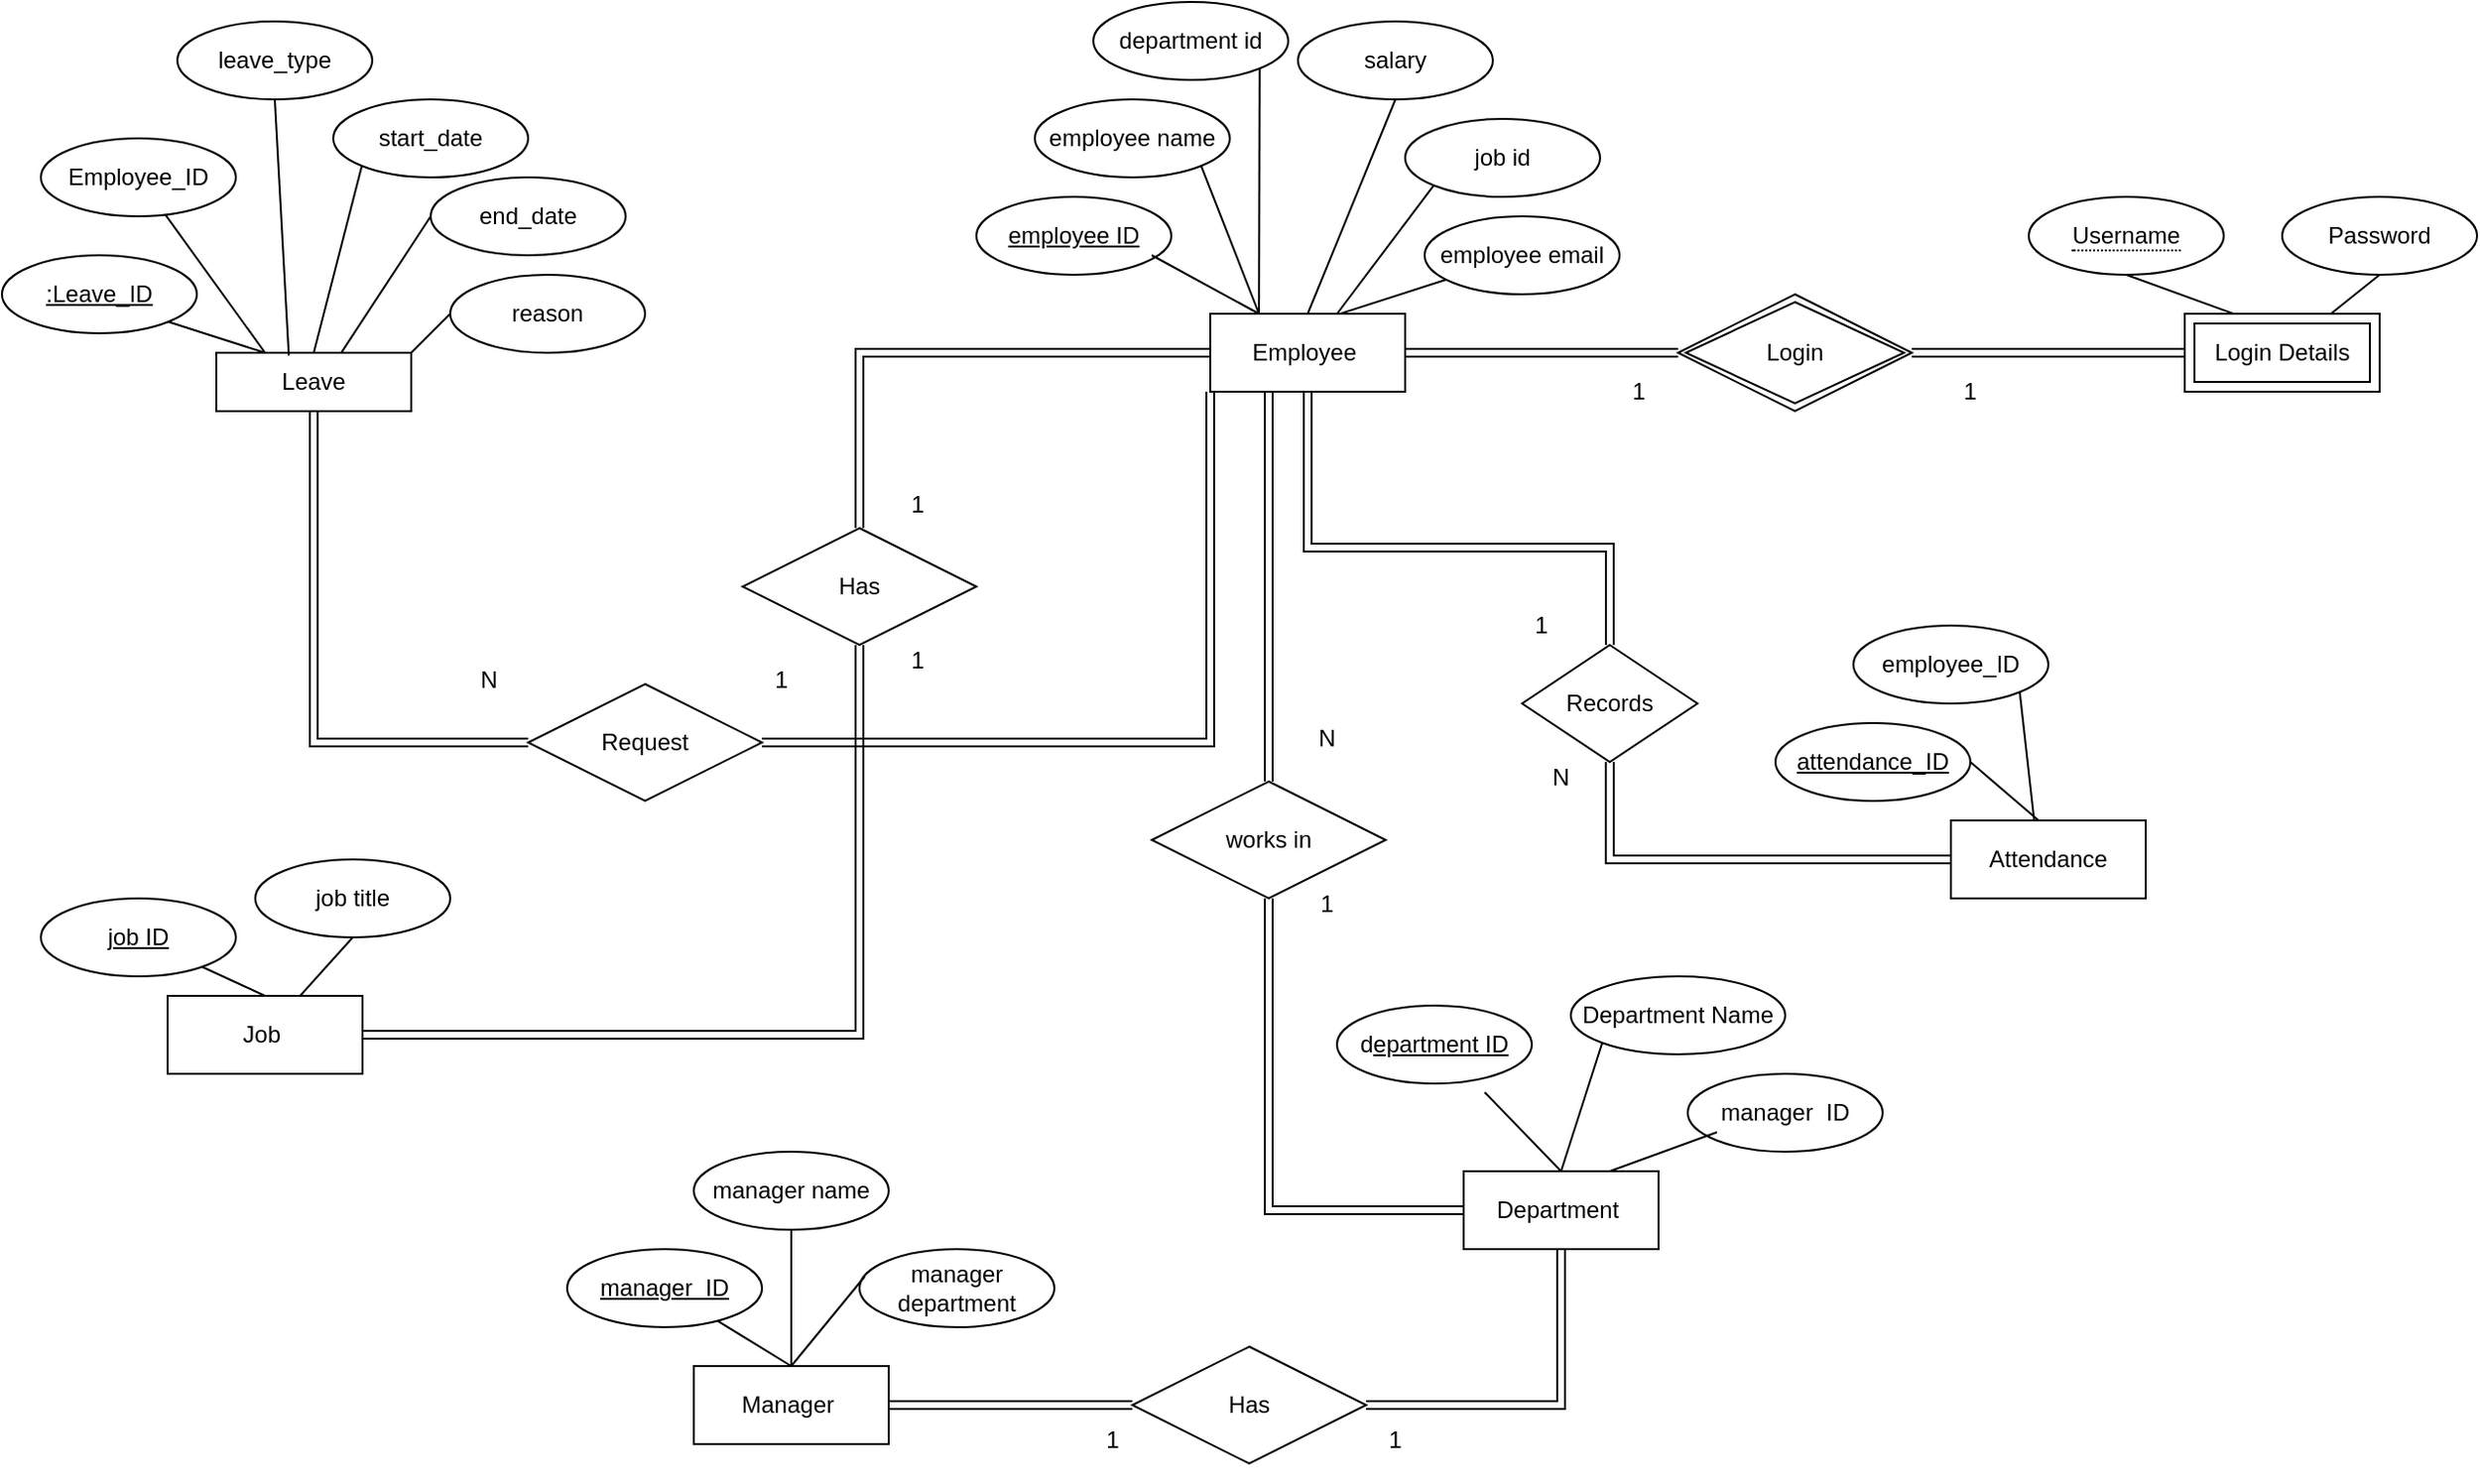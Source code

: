 <mxfile version="22.1.5" type="device">
  <diagram name="Page-1" id="sEYugpfBCGp_AZUjbzws">
    <mxGraphModel dx="2048" dy="2038" grid="1" gridSize="10" guides="1" tooltips="1" connect="1" arrows="1" fold="1" page="1" pageScale="1" pageWidth="850" pageHeight="1100" math="0" shadow="0">
      <root>
        <mxCell id="0" />
        <mxCell id="1" parent="0" />
        <mxCell id="8CpBQVgdeGT6YSg92gqI-2" value="Employee&amp;nbsp;" style="whiteSpace=wrap;html=1;align=center;" parent="1" vertex="1">
          <mxGeometry x="310" y="120" width="100" height="40" as="geometry" />
        </mxCell>
        <mxCell id="8CpBQVgdeGT6YSg92gqI-7" value="Job&amp;nbsp;" style="whiteSpace=wrap;html=1;align=center;" parent="1" vertex="1">
          <mxGeometry x="-225" y="470" width="100" height="40" as="geometry" />
        </mxCell>
        <mxCell id="8CpBQVgdeGT6YSg92gqI-10" value="&lt;u&gt;employee ID&lt;/u&gt;" style="ellipse;whiteSpace=wrap;html=1;align=center;" parent="1" vertex="1">
          <mxGeometry x="190" y="60" width="100" height="40" as="geometry" />
        </mxCell>
        <mxCell id="8CpBQVgdeGT6YSg92gqI-11" value="" style="endArrow=none;html=1;rounded=0;entryX=0.25;entryY=0;entryDx=0;entryDy=0;" parent="1" target="8CpBQVgdeGT6YSg92gqI-2" edge="1">
          <mxGeometry relative="1" as="geometry">
            <mxPoint x="280" y="90" as="sourcePoint" />
            <mxPoint x="360" y="210" as="targetPoint" />
          </mxGeometry>
        </mxCell>
        <mxCell id="8CpBQVgdeGT6YSg92gqI-15" value="job id" style="ellipse;whiteSpace=wrap;html=1;align=center;" parent="1" vertex="1">
          <mxGeometry x="410" y="20" width="100" height="40" as="geometry" />
        </mxCell>
        <mxCell id="8CpBQVgdeGT6YSg92gqI-16" value="employee email" style="ellipse;whiteSpace=wrap;html=1;align=center;" parent="1" vertex="1">
          <mxGeometry x="420" y="70" width="100" height="40" as="geometry" />
        </mxCell>
        <mxCell id="8CpBQVgdeGT6YSg92gqI-17" value="department id" style="ellipse;whiteSpace=wrap;html=1;align=center;" parent="1" vertex="1">
          <mxGeometry x="250" y="-40" width="100" height="40" as="geometry" />
        </mxCell>
        <mxCell id="8CpBQVgdeGT6YSg92gqI-18" value="employee name" style="ellipse;whiteSpace=wrap;html=1;align=center;" parent="1" vertex="1">
          <mxGeometry x="220" y="10" width="100" height="40" as="geometry" />
        </mxCell>
        <mxCell id="8CpBQVgdeGT6YSg92gqI-19" value="" style="endArrow=none;html=1;rounded=0;exitX=0.664;exitY=0.002;exitDx=0;exitDy=0;exitPerimeter=0;" parent="1" source="8CpBQVgdeGT6YSg92gqI-2" target="8CpBQVgdeGT6YSg92gqI-16" edge="1">
          <mxGeometry relative="1" as="geometry">
            <mxPoint x="300" y="100" as="sourcePoint" />
            <mxPoint x="460" y="100" as="targetPoint" />
          </mxGeometry>
        </mxCell>
        <mxCell id="8CpBQVgdeGT6YSg92gqI-22" value="" style="endArrow=none;html=1;rounded=0;entryX=1;entryY=1;entryDx=0;entryDy=0;exitX=0.25;exitY=0;exitDx=0;exitDy=0;" parent="1" source="8CpBQVgdeGT6YSg92gqI-2" target="8CpBQVgdeGT6YSg92gqI-17" edge="1">
          <mxGeometry relative="1" as="geometry">
            <mxPoint x="300" y="210" as="sourcePoint" />
            <mxPoint x="460" y="210" as="targetPoint" />
          </mxGeometry>
        </mxCell>
        <mxCell id="8CpBQVgdeGT6YSg92gqI-24" value="" style="endArrow=none;html=1;rounded=0;entryX=1;entryY=1;entryDx=0;entryDy=0;exitX=0.25;exitY=0;exitDx=0;exitDy=0;" parent="1" source="8CpBQVgdeGT6YSg92gqI-2" target="8CpBQVgdeGT6YSg92gqI-18" edge="1">
          <mxGeometry relative="1" as="geometry">
            <mxPoint x="330" y="130" as="sourcePoint" />
            <mxPoint x="460" y="210" as="targetPoint" />
          </mxGeometry>
        </mxCell>
        <mxCell id="8CpBQVgdeGT6YSg92gqI-25" value="&lt;u&gt;job ID&lt;/u&gt;" style="ellipse;whiteSpace=wrap;html=1;align=center;" parent="1" vertex="1">
          <mxGeometry x="-290" y="420" width="100" height="40" as="geometry" />
        </mxCell>
        <mxCell id="8CpBQVgdeGT6YSg92gqI-26" value="job title" style="ellipse;whiteSpace=wrap;html=1;align=center;" parent="1" vertex="1">
          <mxGeometry x="-180" y="400" width="100" height="40" as="geometry" />
        </mxCell>
        <mxCell id="8CpBQVgdeGT6YSg92gqI-32" value="" style="endArrow=none;html=1;rounded=0;entryX=0;entryY=1;entryDx=0;entryDy=0;" parent="1" source="8CpBQVgdeGT6YSg92gqI-2" target="8CpBQVgdeGT6YSg92gqI-15" edge="1">
          <mxGeometry relative="1" as="geometry">
            <mxPoint x="350" y="260" as="sourcePoint" />
            <mxPoint x="510" y="260" as="targetPoint" />
          </mxGeometry>
        </mxCell>
        <mxCell id="8CpBQVgdeGT6YSg92gqI-33" value="Leave" style="whiteSpace=wrap;html=1;align=center;" parent="1" vertex="1">
          <mxGeometry x="-200" y="140" width="100" height="30" as="geometry" />
        </mxCell>
        <mxCell id="8CpBQVgdeGT6YSg92gqI-34" value="&lt;div&gt;&lt;u&gt;:Leave_ID&lt;/u&gt;&lt;/div&gt;" style="ellipse;whiteSpace=wrap;html=1;align=center;" parent="1" vertex="1">
          <mxGeometry x="-310" y="90" width="100" height="40" as="geometry" />
        </mxCell>
        <mxCell id="8CpBQVgdeGT6YSg92gqI-35" value="" style="endArrow=none;html=1;rounded=0;exitX=1;exitY=1;exitDx=0;exitDy=0;entryX=0.25;entryY=0;entryDx=0;entryDy=0;" parent="1" source="8CpBQVgdeGT6YSg92gqI-34" target="8CpBQVgdeGT6YSg92gqI-33" edge="1">
          <mxGeometry relative="1" as="geometry">
            <mxPoint x="-250" y="120" as="sourcePoint" />
            <mxPoint x="-80" y="190" as="targetPoint" />
          </mxGeometry>
        </mxCell>
        <mxCell id="8CpBQVgdeGT6YSg92gqI-36" value="end_date" style="ellipse;whiteSpace=wrap;html=1;align=center;" parent="1" vertex="1">
          <mxGeometry x="-90" y="50" width="100" height="40" as="geometry" />
        </mxCell>
        <mxCell id="8CpBQVgdeGT6YSg92gqI-39" value="leave_type" style="ellipse;whiteSpace=wrap;html=1;align=center;" parent="1" vertex="1">
          <mxGeometry x="-220" y="-30" width="100" height="40" as="geometry" />
        </mxCell>
        <mxCell id="8CpBQVgdeGT6YSg92gqI-40" value="Employee_ID" style="ellipse;whiteSpace=wrap;html=1;align=center;" parent="1" vertex="1">
          <mxGeometry x="-290" y="30" width="100" height="40" as="geometry" />
        </mxCell>
        <mxCell id="8CpBQVgdeGT6YSg92gqI-42" value="" style="endArrow=none;html=1;rounded=0;entryX=0.5;entryY=1;entryDx=0;entryDy=0;exitX=0.372;exitY=0.048;exitDx=0;exitDy=0;exitPerimeter=0;" parent="1" source="8CpBQVgdeGT6YSg92gqI-33" target="8CpBQVgdeGT6YSg92gqI-39" edge="1">
          <mxGeometry relative="1" as="geometry">
            <mxPoint x="-170" y="130" as="sourcePoint" />
            <mxPoint x="20" y="190" as="targetPoint" />
          </mxGeometry>
        </mxCell>
        <mxCell id="8CpBQVgdeGT6YSg92gqI-43" value="" style="endArrow=none;html=1;rounded=0;entryX=0;entryY=0.5;entryDx=0;entryDy=0;exitX=0.639;exitY=0.011;exitDx=0;exitDy=0;exitPerimeter=0;" parent="1" source="8CpBQVgdeGT6YSg92gqI-33" target="8CpBQVgdeGT6YSg92gqI-36" edge="1">
          <mxGeometry relative="1" as="geometry">
            <mxPoint x="-130" y="130" as="sourcePoint" />
            <mxPoint x="-97.4" y="17.6" as="targetPoint" />
          </mxGeometry>
        </mxCell>
        <mxCell id="8CpBQVgdeGT6YSg92gqI-44" value="" style="endArrow=none;html=1;rounded=0;exitX=0.25;exitY=0;exitDx=0;exitDy=0;" parent="1" source="8CpBQVgdeGT6YSg92gqI-33" target="8CpBQVgdeGT6YSg92gqI-40" edge="1">
          <mxGeometry relative="1" as="geometry">
            <mxPoint x="-110" y="110" as="sourcePoint" />
            <mxPoint x="-214.645" y="64.142" as="targetPoint" />
          </mxGeometry>
        </mxCell>
        <mxCell id="8CpBQVgdeGT6YSg92gqI-48" value="" style="endArrow=none;html=1;rounded=0;exitX=0.5;exitY=1;exitDx=0;exitDy=0;" parent="1" source="8CpBQVgdeGT6YSg92gqI-26" target="8CpBQVgdeGT6YSg92gqI-7" edge="1">
          <mxGeometry relative="1" as="geometry">
            <mxPoint x="-140" y="390" as="sourcePoint" />
            <mxPoint x="20" y="390" as="targetPoint" />
          </mxGeometry>
        </mxCell>
        <mxCell id="8CpBQVgdeGT6YSg92gqI-53" value="" style="endArrow=none;html=1;rounded=0;entryX=0.5;entryY=0;entryDx=0;entryDy=0;" parent="1" source="8CpBQVgdeGT6YSg92gqI-25" target="8CpBQVgdeGT6YSg92gqI-7" edge="1">
          <mxGeometry relative="1" as="geometry">
            <mxPoint x="-250" y="450" as="sourcePoint" />
            <mxPoint x="-90" y="450" as="targetPoint" />
          </mxGeometry>
        </mxCell>
        <mxCell id="8CpBQVgdeGT6YSg92gqI-56" value="Department&amp;nbsp;" style="whiteSpace=wrap;html=1;align=center;" parent="1" vertex="1">
          <mxGeometry x="440" y="560" width="100" height="40" as="geometry" />
        </mxCell>
        <mxCell id="8CpBQVgdeGT6YSg92gqI-58" value="d&lt;u&gt;epartment ID&lt;/u&gt;" style="ellipse;whiteSpace=wrap;html=1;align=center;" parent="1" vertex="1">
          <mxGeometry x="375" y="475" width="100" height="40" as="geometry" />
        </mxCell>
        <mxCell id="8CpBQVgdeGT6YSg92gqI-60" value="Department Name" style="ellipse;whiteSpace=wrap;html=1;align=center;" parent="1" vertex="1">
          <mxGeometry x="495" y="460" width="110" height="40" as="geometry" />
        </mxCell>
        <mxCell id="8CpBQVgdeGT6YSg92gqI-61" value="" style="endArrow=none;html=1;rounded=0;exitX=0;exitY=1;exitDx=0;exitDy=0;entryX=0.5;entryY=0;entryDx=0;entryDy=0;" parent="1" source="8CpBQVgdeGT6YSg92gqI-60" target="8CpBQVgdeGT6YSg92gqI-56" edge="1">
          <mxGeometry relative="1" as="geometry">
            <mxPoint x="535" y="510" as="sourcePoint" />
            <mxPoint x="615" y="250" as="targetPoint" />
          </mxGeometry>
        </mxCell>
        <mxCell id="8CpBQVgdeGT6YSg92gqI-63" value="" style="endArrow=none;html=1;rounded=0;entryX=0.5;entryY=0;entryDx=0;entryDy=0;exitX=0.758;exitY=1.112;exitDx=0;exitDy=0;exitPerimeter=0;" parent="1" source="8CpBQVgdeGT6YSg92gqI-58" target="8CpBQVgdeGT6YSg92gqI-56" edge="1">
          <mxGeometry relative="1" as="geometry">
            <mxPoint x="465.0" y="526.0" as="sourcePoint" />
            <mxPoint x="595" y="530" as="targetPoint" />
          </mxGeometry>
        </mxCell>
        <mxCell id="8CpBQVgdeGT6YSg92gqI-74" value="Attendance" style="whiteSpace=wrap;html=1;align=center;" parent="1" vertex="1">
          <mxGeometry x="690" y="380" width="100" height="40" as="geometry" />
        </mxCell>
        <mxCell id="8CpBQVgdeGT6YSg92gqI-76" value="&lt;u&gt;attendance_ID&lt;/u&gt;" style="ellipse;whiteSpace=wrap;html=1;align=center;" parent="1" vertex="1">
          <mxGeometry x="600" y="330" width="100" height="40" as="geometry" />
        </mxCell>
        <mxCell id="8CpBQVgdeGT6YSg92gqI-77" value="employee_ID" style="ellipse;whiteSpace=wrap;html=1;align=center;" parent="1" vertex="1">
          <mxGeometry x="640" y="280" width="100" height="40" as="geometry" />
        </mxCell>
        <mxCell id="8CpBQVgdeGT6YSg92gqI-80" value="" style="endArrow=none;html=1;rounded=0;exitX=1;exitY=1;exitDx=0;exitDy=0;" parent="1" source="8CpBQVgdeGT6YSg92gqI-77" edge="1">
          <mxGeometry relative="1" as="geometry">
            <mxPoint x="770" y="300" as="sourcePoint" />
            <mxPoint x="732.753" y="380" as="targetPoint" />
          </mxGeometry>
        </mxCell>
        <mxCell id="8CpBQVgdeGT6YSg92gqI-81" value="" style="endArrow=none;html=1;rounded=0;entryX=0.5;entryY=0;entryDx=0;entryDy=0;exitX=1;exitY=0.5;exitDx=0;exitDy=0;" parent="1" source="8CpBQVgdeGT6YSg92gqI-76" edge="1">
          <mxGeometry relative="1" as="geometry">
            <mxPoint x="702.747" y="365.114" as="sourcePoint" />
            <mxPoint x="735" y="380" as="targetPoint" />
          </mxGeometry>
        </mxCell>
        <mxCell id="8CpBQVgdeGT6YSg92gqI-85" value="Manager&amp;nbsp;" style="whiteSpace=wrap;html=1;align=center;" parent="1" vertex="1">
          <mxGeometry x="45" y="660" width="100" height="40" as="geometry" />
        </mxCell>
        <mxCell id="8CpBQVgdeGT6YSg92gqI-86" value="&lt;u&gt;manager&amp;nbsp; ID&lt;/u&gt;" style="ellipse;whiteSpace=wrap;html=1;align=center;" parent="1" vertex="1">
          <mxGeometry x="-20" y="600" width="100" height="40" as="geometry" />
        </mxCell>
        <mxCell id="8CpBQVgdeGT6YSg92gqI-87" value="manager department" style="ellipse;whiteSpace=wrap;html=1;align=center;" parent="1" vertex="1">
          <mxGeometry x="130" y="600" width="100" height="40" as="geometry" />
        </mxCell>
        <mxCell id="8CpBQVgdeGT6YSg92gqI-88" value="" style="endArrow=none;html=1;rounded=0;exitX=0.027;exitY=0.35;exitDx=0;exitDy=0;exitPerimeter=0;entryX=0.5;entryY=0;entryDx=0;entryDy=0;" parent="1" source="8CpBQVgdeGT6YSg92gqI-87" target="8CpBQVgdeGT6YSg92gqI-85" edge="1">
          <mxGeometry relative="1" as="geometry">
            <mxPoint x="120" y="610" as="sourcePoint" />
            <mxPoint x="200" y="350" as="targetPoint" />
          </mxGeometry>
        </mxCell>
        <mxCell id="8CpBQVgdeGT6YSg92gqI-89" value="" style="endArrow=none;html=1;rounded=0;entryX=0.5;entryY=0;entryDx=0;entryDy=0;" parent="1" source="8CpBQVgdeGT6YSg92gqI-86" target="8CpBQVgdeGT6YSg92gqI-85" edge="1">
          <mxGeometry relative="1" as="geometry">
            <mxPoint x="20" y="630" as="sourcePoint" />
            <mxPoint x="180" y="630" as="targetPoint" />
          </mxGeometry>
        </mxCell>
        <mxCell id="8CpBQVgdeGT6YSg92gqI-90" value="manager name" style="ellipse;whiteSpace=wrap;html=1;align=center;" parent="1" vertex="1">
          <mxGeometry x="45" y="550" width="100" height="40" as="geometry" />
        </mxCell>
        <mxCell id="8CpBQVgdeGT6YSg92gqI-91" value="" style="endArrow=none;html=1;rounded=0;exitX=0.5;exitY=1;exitDx=0;exitDy=0;" parent="1" source="8CpBQVgdeGT6YSg92gqI-90" target="8CpBQVgdeGT6YSg92gqI-85" edge="1">
          <mxGeometry relative="1" as="geometry">
            <mxPoint y="650" as="sourcePoint" />
            <mxPoint x="160" y="650" as="targetPoint" />
          </mxGeometry>
        </mxCell>
        <mxCell id="8CpBQVgdeGT6YSg92gqI-118" style="edgeStyle=orthogonalEdgeStyle;rounded=0;orthogonalLoop=1;jettySize=auto;html=1;entryX=1;entryY=1;entryDx=0;entryDy=0;" parent="1" target="8CpBQVgdeGT6YSg92gqI-2" edge="1">
          <mxGeometry relative="1" as="geometry">
            <mxPoint x="410" y="160" as="sourcePoint" />
          </mxGeometry>
        </mxCell>
        <mxCell id="8CpBQVgdeGT6YSg92gqI-126" value="works in" style="shape=rhombus;perimeter=rhombusPerimeter;whiteSpace=wrap;html=1;align=center;" parent="1" vertex="1">
          <mxGeometry x="280" y="360" width="120" height="60" as="geometry" />
        </mxCell>
        <mxCell id="_dLto8AkK9XteF-ZZWOW-3" value="Request" style="shape=rhombus;perimeter=rhombusPerimeter;whiteSpace=wrap;html=1;align=center;" parent="1" vertex="1">
          <mxGeometry x="-40" y="310" width="120" height="60" as="geometry" />
        </mxCell>
        <mxCell id="UBX747-r-LcvA80OT4Fp-1" value="salary" style="ellipse;whiteSpace=wrap;html=1;align=center;" parent="1" vertex="1">
          <mxGeometry x="355" y="-30" width="100" height="40" as="geometry" />
        </mxCell>
        <mxCell id="UBX747-r-LcvA80OT4Fp-3" value="" style="endArrow=none;html=1;rounded=0;entryX=0.5;entryY=1;entryDx=0;entryDy=0;exitX=0.5;exitY=0;exitDx=0;exitDy=0;" parent="1" source="8CpBQVgdeGT6YSg92gqI-2" target="UBX747-r-LcvA80OT4Fp-1" edge="1">
          <mxGeometry relative="1" as="geometry">
            <mxPoint x="350" y="90" as="sourcePoint" />
            <mxPoint x="370" y="-24" as="targetPoint" />
          </mxGeometry>
        </mxCell>
        <mxCell id="UBX747-r-LcvA80OT4Fp-4" value="start_date" style="ellipse;whiteSpace=wrap;html=1;align=center;" parent="1" vertex="1">
          <mxGeometry x="-140" y="10" width="100" height="40" as="geometry" />
        </mxCell>
        <mxCell id="UBX747-r-LcvA80OT4Fp-5" value="" style="endArrow=none;html=1;rounded=0;exitX=0.5;exitY=0;exitDx=0;exitDy=0;entryX=0;entryY=1;entryDx=0;entryDy=0;" parent="1" source="8CpBQVgdeGT6YSg92gqI-33" target="UBX747-r-LcvA80OT4Fp-4" edge="1">
          <mxGeometry relative="1" as="geometry">
            <mxPoint x="-150.59" y="60" as="sourcePoint" />
            <mxPoint x="-150" y="-50" as="targetPoint" />
          </mxGeometry>
        </mxCell>
        <mxCell id="UBX747-r-LcvA80OT4Fp-13" value="&lt;div&gt;1&lt;/div&gt;&lt;div&gt;&lt;br&gt;&lt;/div&gt;" style="text;html=1;strokeColor=none;fillColor=none;align=center;verticalAlign=middle;whiteSpace=wrap;rounded=0;" parent="1" vertex="1">
          <mxGeometry x="130" y="220" width="60" height="10" as="geometry" />
        </mxCell>
        <mxCell id="UBX747-r-LcvA80OT4Fp-14" value="Has" style="shape=rhombus;perimeter=rhombusPerimeter;whiteSpace=wrap;html=1;align=center;" parent="1" vertex="1">
          <mxGeometry x="70" y="230" width="120" height="60" as="geometry" />
        </mxCell>
        <mxCell id="UBX747-r-LcvA80OT4Fp-15" value="" style="shape=link;html=1;rounded=0;entryX=0;entryY=0.5;entryDx=0;entryDy=0;exitX=0.5;exitY=0;exitDx=0;exitDy=0;" parent="1" source="UBX747-r-LcvA80OT4Fp-14" target="8CpBQVgdeGT6YSg92gqI-2" edge="1">
          <mxGeometry width="100" relative="1" as="geometry">
            <mxPoint x="130" y="140" as="sourcePoint" />
            <mxPoint x="220" y="144.41" as="targetPoint" />
            <Array as="points">
              <mxPoint x="130" y="140" />
            </Array>
          </mxGeometry>
        </mxCell>
        <mxCell id="UBX747-r-LcvA80OT4Fp-16" value="" style="shape=link;html=1;rounded=0;exitX=1;exitY=0.5;exitDx=0;exitDy=0;entryX=0.5;entryY=1;entryDx=0;entryDy=0;" parent="1" source="8CpBQVgdeGT6YSg92gqI-7" target="UBX747-r-LcvA80OT4Fp-14" edge="1">
          <mxGeometry width="100" relative="1" as="geometry">
            <mxPoint x="-110" y="488.82" as="sourcePoint" />
            <mxPoint x="-10" y="488.82" as="targetPoint" />
            <Array as="points">
              <mxPoint x="130" y="490" />
            </Array>
          </mxGeometry>
        </mxCell>
        <mxCell id="UBX747-r-LcvA80OT4Fp-18" value="&lt;div&gt;1&lt;/div&gt;&lt;div&gt;&lt;br&gt;&lt;/div&gt;" style="text;html=1;strokeColor=none;fillColor=none;align=center;verticalAlign=middle;whiteSpace=wrap;rounded=0;" parent="1" vertex="1">
          <mxGeometry x="130" y="300" width="60" height="10" as="geometry" />
        </mxCell>
        <mxCell id="UBX747-r-LcvA80OT4Fp-19" value="" style="shape=link;html=1;rounded=0;entryX=0.5;entryY=0;entryDx=0;entryDy=0;exitX=0.5;exitY=1;exitDx=0;exitDy=0;" parent="1" source="8CpBQVgdeGT6YSg92gqI-2" target="UBX747-r-LcvA80OT4Fp-35" edge="1">
          <mxGeometry width="100" relative="1" as="geometry">
            <mxPoint x="360" y="300" as="sourcePoint" />
            <mxPoint x="460" y="300" as="targetPoint" />
            <Array as="points">
              <mxPoint x="360" y="240" />
              <mxPoint x="515" y="240" />
            </Array>
          </mxGeometry>
        </mxCell>
        <mxCell id="UBX747-r-LcvA80OT4Fp-25" value="" style="shape=link;html=1;rounded=0;width=4.118;entryX=0.5;entryY=1;entryDx=0;entryDy=0;exitX=0;exitY=0.5;exitDx=0;exitDy=0;" parent="1" source="8CpBQVgdeGT6YSg92gqI-74" target="UBX747-r-LcvA80OT4Fp-35" edge="1">
          <mxGeometry width="100" relative="1" as="geometry">
            <mxPoint x="650" y="550" as="sourcePoint" />
            <mxPoint x="640" y="689.41" as="targetPoint" />
            <Array as="points">
              <mxPoint x="515" y="400" />
            </Array>
          </mxGeometry>
        </mxCell>
        <mxCell id="UBX747-r-LcvA80OT4Fp-30" value="" style="html=1;rounded=0;exitX=0.5;exitY=0;exitDx=0;exitDy=0;strokeColor=default;shadow=0;strokeWidth=1;endArrow=none;endFill=0;shape=link;" parent="1" source="8CpBQVgdeGT6YSg92gqI-126" edge="1">
          <mxGeometry width="100" relative="1" as="geometry">
            <mxPoint x="80" y="590" as="sourcePoint" />
            <mxPoint x="340" y="160" as="targetPoint" />
            <Array as="points" />
          </mxGeometry>
        </mxCell>
        <mxCell id="UBX747-r-LcvA80OT4Fp-31" value="N&lt;div&gt;&lt;br&gt;&lt;/div&gt;" style="text;html=1;strokeColor=none;fillColor=none;align=center;verticalAlign=middle;whiteSpace=wrap;rounded=0;" parent="1" vertex="1">
          <mxGeometry x="350" y="330" width="40" height="30" as="geometry" />
        </mxCell>
        <mxCell id="UBX747-r-LcvA80OT4Fp-32" value="" style="shape=link;html=1;rounded=0;entryX=0;entryY=0.5;entryDx=0;entryDy=0;exitX=0.5;exitY=1;exitDx=0;exitDy=0;" parent="1" source="8CpBQVgdeGT6YSg92gqI-33" target="_dLto8AkK9XteF-ZZWOW-3" edge="1">
          <mxGeometry width="100" relative="1" as="geometry">
            <mxPoint x="-150" y="319.41" as="sourcePoint" />
            <mxPoint x="-50" y="319.41" as="targetPoint" />
            <Array as="points">
              <mxPoint x="-150" y="340" />
            </Array>
          </mxGeometry>
        </mxCell>
        <mxCell id="UBX747-r-LcvA80OT4Fp-33" value="N&lt;div&gt;&lt;br&gt;&lt;/div&gt;" style="text;html=1;strokeColor=none;fillColor=none;align=center;verticalAlign=middle;whiteSpace=wrap;rounded=0;" parent="1" vertex="1">
          <mxGeometry x="-80" y="310" width="40" height="10" as="geometry" />
        </mxCell>
        <mxCell id="UBX747-r-LcvA80OT4Fp-35" value="Records" style="shape=rhombus;perimeter=rhombusPerimeter;whiteSpace=wrap;html=1;align=center;" parent="1" vertex="1">
          <mxGeometry x="470" y="290" width="90" height="60" as="geometry" />
        </mxCell>
        <mxCell id="RsNDmuE6RZyaPZhk6_rx-1" value="&lt;div&gt;Login Details &lt;br&gt;&lt;/div&gt;" style="shape=ext;margin=3;double=1;whiteSpace=wrap;html=1;align=center;" parent="1" vertex="1">
          <mxGeometry x="810" y="120" width="100" height="40" as="geometry" />
        </mxCell>
        <mxCell id="RsNDmuE6RZyaPZhk6_rx-2" value="Login" style="shape=rhombus;double=1;perimeter=rhombusPerimeter;whiteSpace=wrap;html=1;align=center;" parent="1" vertex="1">
          <mxGeometry x="550" y="110" width="120" height="60" as="geometry" />
        </mxCell>
        <mxCell id="RsNDmuE6RZyaPZhk6_rx-3" value="" style="shape=link;html=1;rounded=0;entryX=0;entryY=0.5;entryDx=0;entryDy=0;exitX=1;exitY=0.5;exitDx=0;exitDy=0;" parent="1" source="8CpBQVgdeGT6YSg92gqI-2" target="RsNDmuE6RZyaPZhk6_rx-2" edge="1">
          <mxGeometry width="100" relative="1" as="geometry">
            <mxPoint x="420" y="140" as="sourcePoint" />
            <mxPoint x="520" y="140" as="targetPoint" />
          </mxGeometry>
        </mxCell>
        <mxCell id="RsNDmuE6RZyaPZhk6_rx-4" value="1" style="text;html=1;strokeColor=none;fillColor=none;align=center;verticalAlign=middle;whiteSpace=wrap;rounded=0;" parent="1" vertex="1">
          <mxGeometry x="510" y="150" width="40" height="20" as="geometry" />
        </mxCell>
        <mxCell id="RsNDmuE6RZyaPZhk6_rx-5" value="" style="shape=link;html=1;rounded=0;entryX=0;entryY=0.5;entryDx=0;entryDy=0;exitX=1;exitY=0.5;exitDx=0;exitDy=0;" parent="1" source="RsNDmuE6RZyaPZhk6_rx-2" target="RsNDmuE6RZyaPZhk6_rx-1" edge="1">
          <mxGeometry width="100" relative="1" as="geometry">
            <mxPoint x="690" y="140" as="sourcePoint" />
            <mxPoint x="790" y="140" as="targetPoint" />
          </mxGeometry>
        </mxCell>
        <mxCell id="RsNDmuE6RZyaPZhk6_rx-6" value="1" style="text;html=1;strokeColor=none;fillColor=none;align=center;verticalAlign=middle;whiteSpace=wrap;rounded=0;" parent="1" vertex="1">
          <mxGeometry x="680" y="150" width="40" height="20" as="geometry" />
        </mxCell>
        <mxCell id="RsNDmuE6RZyaPZhk6_rx-7" value="&lt;span style=&quot;border-bottom: 1px dotted&quot;&gt;Username&lt;br&gt;&lt;/span&gt;" style="ellipse;whiteSpace=wrap;html=1;align=center;" parent="1" vertex="1">
          <mxGeometry x="730" y="60" width="100" height="40" as="geometry" />
        </mxCell>
        <mxCell id="RsNDmuE6RZyaPZhk6_rx-9" value="" style="endArrow=none;html=1;rounded=0;exitX=0.25;exitY=0;exitDx=0;exitDy=0;entryX=0.5;entryY=1;entryDx=0;entryDy=0;" parent="1" source="RsNDmuE6RZyaPZhk6_rx-1" target="RsNDmuE6RZyaPZhk6_rx-7" edge="1">
          <mxGeometry width="50" height="50" relative="1" as="geometry">
            <mxPoint x="730" y="115" as="sourcePoint" />
            <mxPoint x="780" y="65" as="targetPoint" />
          </mxGeometry>
        </mxCell>
        <mxCell id="RsNDmuE6RZyaPZhk6_rx-11" value="Password" style="ellipse;whiteSpace=wrap;html=1;align=center;" parent="1" vertex="1">
          <mxGeometry x="860" y="60" width="100" height="40" as="geometry" />
        </mxCell>
        <mxCell id="RsNDmuE6RZyaPZhk6_rx-12" value="" style="endArrow=none;html=1;rounded=0;entryX=0.5;entryY=1;entryDx=0;entryDy=0;exitX=0.75;exitY=0;exitDx=0;exitDy=0;" parent="1" source="RsNDmuE6RZyaPZhk6_rx-1" target="RsNDmuE6RZyaPZhk6_rx-11" edge="1">
          <mxGeometry relative="1" as="geometry">
            <mxPoint x="930" y="149" as="sourcePoint" />
            <mxPoint x="1090" y="149" as="targetPoint" />
          </mxGeometry>
        </mxCell>
        <mxCell id="RsNDmuE6RZyaPZhk6_rx-18" value="N&lt;div&gt;&lt;br&gt;&lt;/div&gt;" style="text;html=1;strokeColor=none;fillColor=none;align=center;verticalAlign=middle;whiteSpace=wrap;rounded=0;" parent="1" vertex="1">
          <mxGeometry x="470" y="350" width="40" height="30" as="geometry" />
        </mxCell>
        <mxCell id="wAeKhKHjEiGhOYW7Zk4O-1" value="1" style="text;html=1;strokeColor=none;fillColor=none;align=center;verticalAlign=middle;whiteSpace=wrap;rounded=0;" parent="1" vertex="1">
          <mxGeometry x="460" y="270" width="40" height="20" as="geometry" />
        </mxCell>
        <mxCell id="wAeKhKHjEiGhOYW7Zk4O-3" value="&lt;div&gt;1&lt;/div&gt;&lt;div&gt;&lt;br&gt;&lt;/div&gt;" style="text;html=1;strokeColor=none;fillColor=none;align=center;verticalAlign=middle;whiteSpace=wrap;rounded=0;" parent="1" vertex="1">
          <mxGeometry x="375" y="700" width="60" height="10" as="geometry" />
        </mxCell>
        <mxCell id="wAeKhKHjEiGhOYW7Zk4O-4" value="Has" style="shape=rhombus;perimeter=rhombusPerimeter;whiteSpace=wrap;html=1;align=center;" parent="1" vertex="1">
          <mxGeometry x="270" y="650" width="120" height="60" as="geometry" />
        </mxCell>
        <mxCell id="wAeKhKHjEiGhOYW7Zk4O-5" value="&lt;div&gt;1&lt;/div&gt;&lt;div&gt;&lt;br&gt;&lt;/div&gt;" style="text;html=1;strokeColor=none;fillColor=none;align=center;verticalAlign=middle;whiteSpace=wrap;rounded=0;" parent="1" vertex="1">
          <mxGeometry x="230" y="700" width="60" height="10" as="geometry" />
        </mxCell>
        <mxCell id="wAeKhKHjEiGhOYW7Zk4O-10" value="" style="endArrow=none;html=1;rounded=0;shape=link;exitX=0;exitY=0.5;exitDx=0;exitDy=0;entryX=1;entryY=0.5;entryDx=0;entryDy=0;" parent="1" source="wAeKhKHjEiGhOYW7Zk4O-4" target="8CpBQVgdeGT6YSg92gqI-85" edge="1">
          <mxGeometry width="50" height="50" relative="1" as="geometry">
            <mxPoint x="250" y="679.38" as="sourcePoint" />
            <mxPoint x="160" y="679.38" as="targetPoint" />
            <Array as="points" />
          </mxGeometry>
        </mxCell>
        <mxCell id="wAeKhKHjEiGhOYW7Zk4O-13" value="&lt;div&gt;1&lt;/div&gt;&lt;div&gt;&lt;br&gt;&lt;/div&gt;" style="text;html=1;strokeColor=none;fillColor=none;align=center;verticalAlign=middle;whiteSpace=wrap;rounded=0;" parent="1" vertex="1">
          <mxGeometry x="340" y="420" width="60" height="20" as="geometry" />
        </mxCell>
        <mxCell id="wAeKhKHjEiGhOYW7Zk4O-16" value="manager&amp;nbsp; ID" style="ellipse;whiteSpace=wrap;html=1;align=center;" parent="1" vertex="1">
          <mxGeometry x="555" y="510" width="100" height="40" as="geometry" />
        </mxCell>
        <mxCell id="wAeKhKHjEiGhOYW7Zk4O-17" value="" style="endArrow=none;html=1;rounded=0;exitX=0.75;exitY=0;exitDx=0;exitDy=0;" parent="1" source="8CpBQVgdeGT6YSg92gqI-56" edge="1">
          <mxGeometry width="50" height="50" relative="1" as="geometry">
            <mxPoint x="520" y="590" as="sourcePoint" />
            <mxPoint x="570" y="540" as="targetPoint" />
          </mxGeometry>
        </mxCell>
        <mxCell id="wAeKhKHjEiGhOYW7Zk4O-20" value="" style="endArrow=none;html=1;rounded=0;shape=link;exitX=0.5;exitY=1;exitDx=0;exitDy=0;entryX=1;entryY=0.5;entryDx=0;entryDy=0;" parent="1" source="8CpBQVgdeGT6YSg92gqI-56" target="wAeKhKHjEiGhOYW7Zk4O-4" edge="1">
          <mxGeometry width="50" height="50" relative="1" as="geometry">
            <mxPoint x="515" y="679.38" as="sourcePoint" />
            <mxPoint x="420" y="690" as="targetPoint" />
            <Array as="points">
              <mxPoint x="490" y="680" />
            </Array>
          </mxGeometry>
        </mxCell>
        <mxCell id="wAeKhKHjEiGhOYW7Zk4O-21" value="" style="endArrow=none;html=1;rounded=0;shape=link;exitX=0;exitY=0.5;exitDx=0;exitDy=0;entryX=0.5;entryY=1;entryDx=0;entryDy=0;" parent="1" source="8CpBQVgdeGT6YSg92gqI-56" target="8CpBQVgdeGT6YSg92gqI-126" edge="1">
          <mxGeometry width="50" height="50" relative="1" as="geometry">
            <mxPoint x="435" y="579.38" as="sourcePoint" />
            <mxPoint x="310" y="579.38" as="targetPoint" />
            <Array as="points">
              <mxPoint x="340" y="580" />
            </Array>
          </mxGeometry>
        </mxCell>
        <mxCell id="wAeKhKHjEiGhOYW7Zk4O-26" value="" style="endArrow=none;html=1;rounded=0;shape=link;exitX=0;exitY=1;exitDx=0;exitDy=0;entryX=1;entryY=0.5;entryDx=0;entryDy=0;" parent="1" source="8CpBQVgdeGT6YSg92gqI-2" target="_dLto8AkK9XteF-ZZWOW-3" edge="1">
          <mxGeometry width="50" height="50" relative="1" as="geometry">
            <mxPoint x="322.5" y="344.17" as="sourcePoint" />
            <mxPoint x="197.5" y="344.17" as="targetPoint" />
            <Array as="points">
              <mxPoint x="310" y="340" />
            </Array>
          </mxGeometry>
        </mxCell>
        <mxCell id="wAeKhKHjEiGhOYW7Zk4O-28" value="&lt;div&gt;1&lt;/div&gt;&lt;div&gt;&lt;br&gt;&lt;/div&gt;" style="text;html=1;strokeColor=none;fillColor=none;align=center;verticalAlign=middle;whiteSpace=wrap;rounded=0;" parent="1" vertex="1">
          <mxGeometry x="60" y="310" width="60" height="10" as="geometry" />
        </mxCell>
        <mxCell id="wAeKhKHjEiGhOYW7Zk4O-29" value="reason" style="ellipse;whiteSpace=wrap;html=1;align=center;" parent="1" vertex="1">
          <mxGeometry x="-80" y="100" width="100" height="40" as="geometry" />
        </mxCell>
        <mxCell id="wAeKhKHjEiGhOYW7Zk4O-30" value="" style="endArrow=none;html=1;rounded=0;entryX=0;entryY=0.5;entryDx=0;entryDy=0;exitX=1;exitY=0;exitDx=0;exitDy=0;" parent="1" source="8CpBQVgdeGT6YSg92gqI-33" target="wAeKhKHjEiGhOYW7Zk4O-29" edge="1">
          <mxGeometry relative="1" as="geometry">
            <mxPoint x="-100" y="148" as="sourcePoint" />
            <mxPoint x="-80" y="80" as="targetPoint" />
          </mxGeometry>
        </mxCell>
      </root>
    </mxGraphModel>
  </diagram>
</mxfile>
